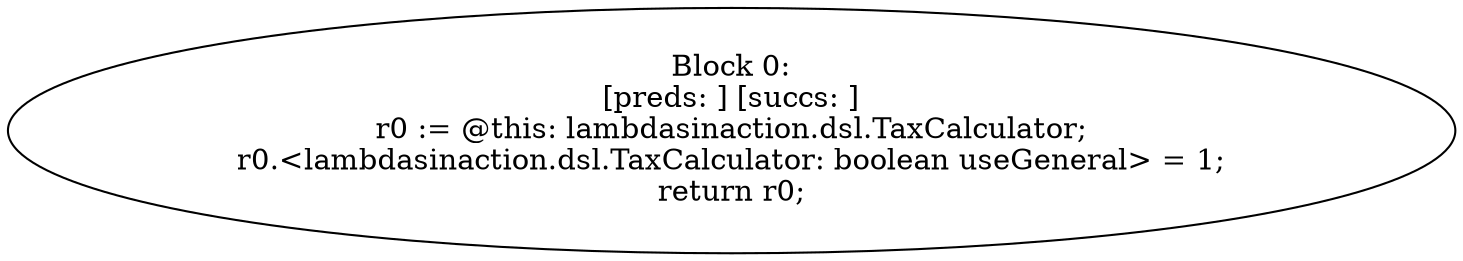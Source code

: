 digraph "unitGraph" {
    "Block 0:
[preds: ] [succs: ]
r0 := @this: lambdasinaction.dsl.TaxCalculator;
r0.<lambdasinaction.dsl.TaxCalculator: boolean useGeneral> = 1;
return r0;
"
}
